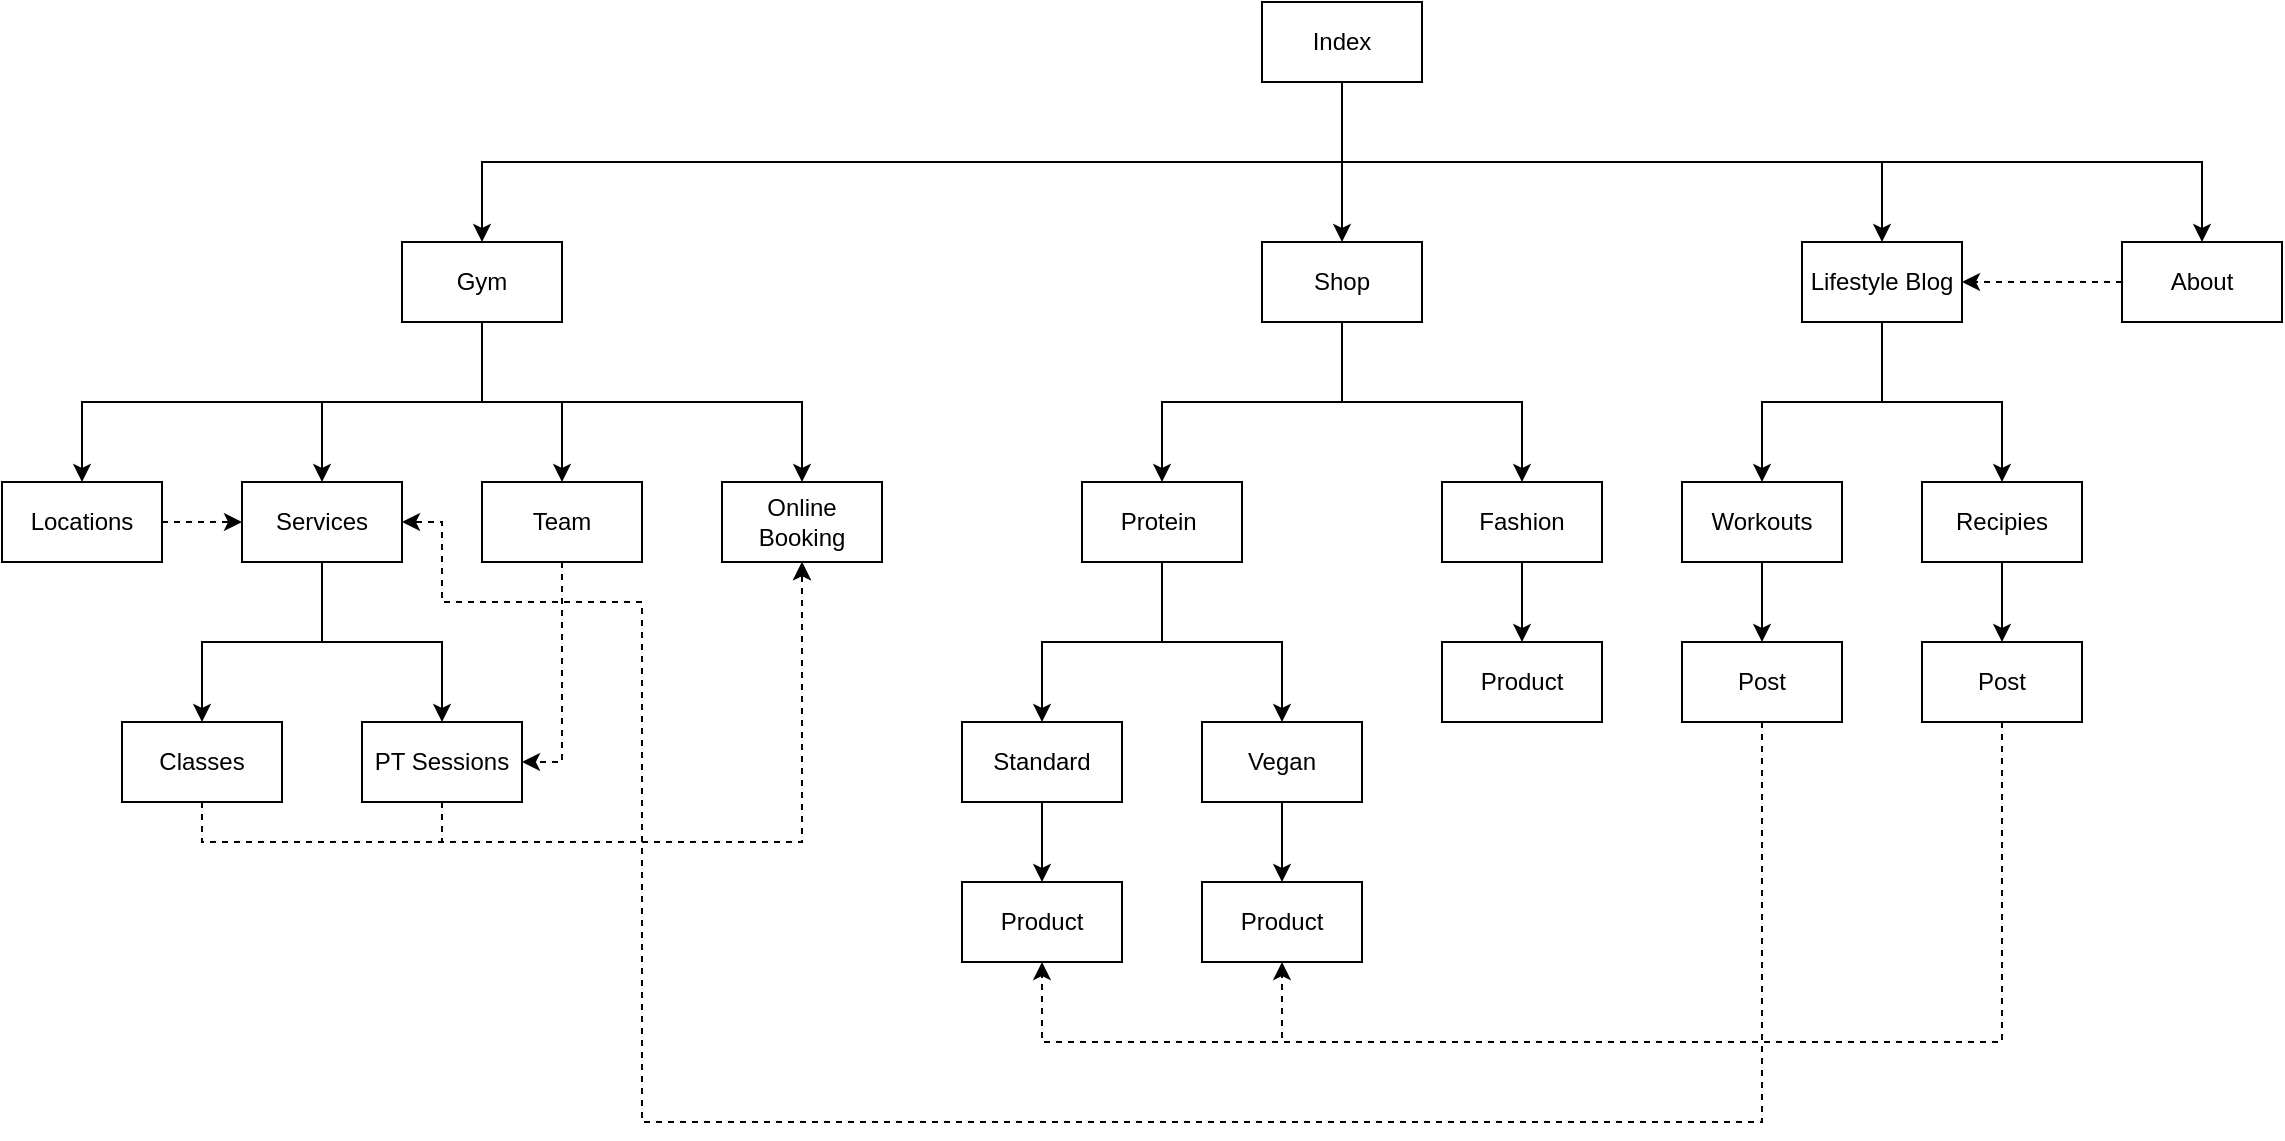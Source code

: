 <mxfile pages="1" version="11.2.8" type="github"><diagram id="qPjepLG-5ixbeGSCgwmR" name="Sitemap"><mxGraphModel dx="1351" dy="717" grid="1" gridSize="10" guides="1" tooltips="1" connect="1" arrows="1" fold="1" page="1" pageScale="1" pageWidth="850" pageHeight="1100" math="0" shadow="0"><root><mxCell id="0"/><mxCell id="1" parent="0"/><mxCell id="W-SL31oWnl3nYV1Yyuux-4" value="" style="edgeStyle=orthogonalEdgeStyle;rounded=0;orthogonalLoop=1;jettySize=auto;html=1;" parent="1" source="W-SL31oWnl3nYV1Yyuux-2" target="W-SL31oWnl3nYV1Yyuux-3" edge="1"><mxGeometry relative="1" as="geometry"><Array as="points"><mxPoint x="670" y="160"/><mxPoint x="240" y="160"/></Array></mxGeometry></mxCell><mxCell id="W-SL31oWnl3nYV1Yyuux-6" value="" style="edgeStyle=orthogonalEdgeStyle;rounded=0;orthogonalLoop=1;jettySize=auto;html=1;" parent="1" source="W-SL31oWnl3nYV1Yyuux-2" target="W-SL31oWnl3nYV1Yyuux-5" edge="1"><mxGeometry relative="1" as="geometry"/></mxCell><mxCell id="W-SL31oWnl3nYV1Yyuux-8" value="" style="edgeStyle=orthogonalEdgeStyle;rounded=0;orthogonalLoop=1;jettySize=auto;html=1;" parent="1" source="W-SL31oWnl3nYV1Yyuux-2" target="W-SL31oWnl3nYV1Yyuux-7" edge="1"><mxGeometry relative="1" as="geometry"><Array as="points"><mxPoint x="670" y="160"/><mxPoint x="940" y="160"/></Array></mxGeometry></mxCell><mxCell id="W-SL31oWnl3nYV1Yyuux-51" value="" style="edgeStyle=orthogonalEdgeStyle;rounded=0;orthogonalLoop=1;jettySize=auto;html=1;" parent="1" source="W-SL31oWnl3nYV1Yyuux-2" target="W-SL31oWnl3nYV1Yyuux-50" edge="1"><mxGeometry relative="1" as="geometry"><Array as="points"><mxPoint x="670" y="160"/><mxPoint x="1100" y="160"/></Array></mxGeometry></mxCell><mxCell id="W-SL31oWnl3nYV1Yyuux-2" value="Index" style="rounded=0;whiteSpace=wrap;html=1;fillColor=none;" parent="1" vertex="1"><mxGeometry x="630" y="80" width="80" height="40" as="geometry"/></mxCell><mxCell id="W-SL31oWnl3nYV1Yyuux-52" style="edgeStyle=orthogonalEdgeStyle;rounded=0;orthogonalLoop=1;jettySize=auto;html=1;exitX=0;exitY=0.5;exitDx=0;exitDy=0;entryX=1;entryY=0.5;entryDx=0;entryDy=0;dashed=1;" parent="1" source="W-SL31oWnl3nYV1Yyuux-50" target="W-SL31oWnl3nYV1Yyuux-7" edge="1"><mxGeometry relative="1" as="geometry"/></mxCell><mxCell id="W-SL31oWnl3nYV1Yyuux-50" value="About" style="rounded=0;whiteSpace=wrap;html=1;fillColor=none;" parent="1" vertex="1"><mxGeometry x="1060" y="200" width="80" height="40" as="geometry"/></mxCell><mxCell id="W-SL31oWnl3nYV1Yyuux-34" value="" style="edgeStyle=orthogonalEdgeStyle;rounded=0;orthogonalLoop=1;jettySize=auto;html=1;" parent="1" source="W-SL31oWnl3nYV1Yyuux-7" target="W-SL31oWnl3nYV1Yyuux-33" edge="1"><mxGeometry relative="1" as="geometry"><Array as="points"><mxPoint x="940" y="280"/><mxPoint x="880" y="280"/></Array></mxGeometry></mxCell><mxCell id="W-SL31oWnl3nYV1Yyuux-36" value="" style="edgeStyle=orthogonalEdgeStyle;rounded=0;orthogonalLoop=1;jettySize=auto;html=1;" parent="1" source="W-SL31oWnl3nYV1Yyuux-7" target="W-SL31oWnl3nYV1Yyuux-35" edge="1"><mxGeometry relative="1" as="geometry"/></mxCell><mxCell id="W-SL31oWnl3nYV1Yyuux-7" value="Lifestyle Blog" style="rounded=0;whiteSpace=wrap;html=1;fillColor=none;" parent="1" vertex="1"><mxGeometry x="900" y="200" width="80" height="40" as="geometry"/></mxCell><mxCell id="W-SL31oWnl3nYV1Yyuux-43" value="" style="edgeStyle=orthogonalEdgeStyle;rounded=0;orthogonalLoop=1;jettySize=auto;html=1;" parent="1" source="W-SL31oWnl3nYV1Yyuux-35" target="W-SL31oWnl3nYV1Yyuux-42" edge="1"><mxGeometry relative="1" as="geometry"/></mxCell><mxCell id="W-SL31oWnl3nYV1Yyuux-35" value="Recipies" style="rounded=0;whiteSpace=wrap;html=1;fillColor=none;" parent="1" vertex="1"><mxGeometry x="960" y="320" width="80" height="40" as="geometry"/></mxCell><mxCell id="VhypufmizqFRfg9XvhRC-16" style="edgeStyle=orthogonalEdgeStyle;rounded=0;orthogonalLoop=1;jettySize=auto;html=1;exitX=0.5;exitY=1;exitDx=0;exitDy=0;entryX=0.5;entryY=1;entryDx=0;entryDy=0;dashed=1;" edge="1" parent="1" source="W-SL31oWnl3nYV1Yyuux-42" target="VhypufmizqFRfg9XvhRC-11"><mxGeometry relative="1" as="geometry"><Array as="points"><mxPoint x="1000" y="600"/><mxPoint x="520" y="600"/></Array></mxGeometry></mxCell><mxCell id="VhypufmizqFRfg9XvhRC-17" style="edgeStyle=orthogonalEdgeStyle;rounded=0;orthogonalLoop=1;jettySize=auto;html=1;exitX=0.5;exitY=1;exitDx=0;exitDy=0;entryX=0.5;entryY=1;entryDx=0;entryDy=0;dashed=1;" edge="1" parent="1" source="W-SL31oWnl3nYV1Yyuux-42" target="VhypufmizqFRfg9XvhRC-9"><mxGeometry relative="1" as="geometry"><Array as="points"><mxPoint x="1000" y="600"/><mxPoint x="640" y="600"/></Array></mxGeometry></mxCell><mxCell id="W-SL31oWnl3nYV1Yyuux-42" value="Post" style="rounded=0;whiteSpace=wrap;html=1;fillColor=none;" parent="1" vertex="1"><mxGeometry x="960" y="400" width="80" height="40" as="geometry"/></mxCell><mxCell id="W-SL31oWnl3nYV1Yyuux-41" value="" style="edgeStyle=orthogonalEdgeStyle;rounded=0;orthogonalLoop=1;jettySize=auto;html=1;" parent="1" source="W-SL31oWnl3nYV1Yyuux-33" target="W-SL31oWnl3nYV1Yyuux-40" edge="1"><mxGeometry relative="1" as="geometry"/></mxCell><mxCell id="W-SL31oWnl3nYV1Yyuux-33" value="Workouts" style="rounded=0;whiteSpace=wrap;html=1;fillColor=none;" parent="1" vertex="1"><mxGeometry x="840" y="320" width="80" height="40" as="geometry"/></mxCell><mxCell id="W-SL31oWnl3nYV1Yyuux-48" style="edgeStyle=orthogonalEdgeStyle;rounded=0;orthogonalLoop=1;jettySize=auto;html=1;exitX=0.5;exitY=1;exitDx=0;exitDy=0;entryX=1;entryY=0.5;entryDx=0;entryDy=0;dashed=1;" parent="1" source="W-SL31oWnl3nYV1Yyuux-40" target="W-SL31oWnl3nYV1Yyuux-11" edge="1"><mxGeometry relative="1" as="geometry"><Array as="points"><mxPoint x="880" y="640"/><mxPoint x="320" y="640"/><mxPoint x="320" y="380"/><mxPoint x="220" y="380"/><mxPoint x="220" y="340"/></Array></mxGeometry></mxCell><mxCell id="W-SL31oWnl3nYV1Yyuux-40" value="Post" style="rounded=0;whiteSpace=wrap;html=1;fillColor=none;" parent="1" vertex="1"><mxGeometry x="840" y="400" width="80" height="40" as="geometry"/></mxCell><mxCell id="W-SL31oWnl3nYV1Yyuux-30" value="" style="edgeStyle=orthogonalEdgeStyle;rounded=0;orthogonalLoop=1;jettySize=auto;html=1;" parent="1" source="W-SL31oWnl3nYV1Yyuux-5" target="W-SL31oWnl3nYV1Yyuux-29" edge="1"><mxGeometry relative="1" as="geometry"><Array as="points"><mxPoint x="670" y="280"/><mxPoint x="580" y="280"/></Array></mxGeometry></mxCell><mxCell id="W-SL31oWnl3nYV1Yyuux-32" value="" style="edgeStyle=orthogonalEdgeStyle;rounded=0;orthogonalLoop=1;jettySize=auto;html=1;" parent="1" source="W-SL31oWnl3nYV1Yyuux-5" target="W-SL31oWnl3nYV1Yyuux-31" edge="1"><mxGeometry relative="1" as="geometry"><Array as="points"><mxPoint x="670" y="280"/><mxPoint x="760" y="280"/></Array></mxGeometry></mxCell><mxCell id="W-SL31oWnl3nYV1Yyuux-5" value="Shop" style="rounded=0;whiteSpace=wrap;html=1;fillColor=none;" parent="1" vertex="1"><mxGeometry x="630" y="200" width="80" height="40" as="geometry"/></mxCell><mxCell id="VhypufmizqFRfg9XvhRC-14" value="" style="edgeStyle=orthogonalEdgeStyle;rounded=0;orthogonalLoop=1;jettySize=auto;html=1;" edge="1" parent="1" source="W-SL31oWnl3nYV1Yyuux-31" target="VhypufmizqFRfg9XvhRC-13"><mxGeometry relative="1" as="geometry"/></mxCell><mxCell id="W-SL31oWnl3nYV1Yyuux-31" value="Fashion" style="rounded=0;whiteSpace=wrap;html=1;fillColor=none;" parent="1" vertex="1"><mxGeometry x="720" y="320" width="80" height="40" as="geometry"/></mxCell><mxCell id="VhypufmizqFRfg9XvhRC-13" value="Product" style="rounded=0;whiteSpace=wrap;html=1;fillColor=none;" vertex="1" parent="1"><mxGeometry x="720" y="400" width="80" height="40" as="geometry"/></mxCell><mxCell id="VhypufmizqFRfg9XvhRC-2" value="" style="edgeStyle=orthogonalEdgeStyle;rounded=0;orthogonalLoop=1;jettySize=auto;html=1;" edge="1" parent="1" source="W-SL31oWnl3nYV1Yyuux-29" target="VhypufmizqFRfg9XvhRC-1"><mxGeometry relative="1" as="geometry"/></mxCell><mxCell id="VhypufmizqFRfg9XvhRC-8" value="" style="edgeStyle=orthogonalEdgeStyle;rounded=0;orthogonalLoop=1;jettySize=auto;html=1;" edge="1" parent="1" source="W-SL31oWnl3nYV1Yyuux-29" target="VhypufmizqFRfg9XvhRC-7"><mxGeometry relative="1" as="geometry"/></mxCell><mxCell id="W-SL31oWnl3nYV1Yyuux-29" value="Protein&amp;nbsp;" style="rounded=0;whiteSpace=wrap;html=1;fillColor=none;" parent="1" vertex="1"><mxGeometry x="540" y="320" width="80" height="40" as="geometry"/></mxCell><mxCell id="VhypufmizqFRfg9XvhRC-10" value="" style="edgeStyle=orthogonalEdgeStyle;rounded=0;orthogonalLoop=1;jettySize=auto;html=1;" edge="1" parent="1" source="VhypufmizqFRfg9XvhRC-7" target="VhypufmizqFRfg9XvhRC-9"><mxGeometry relative="1" as="geometry"/></mxCell><mxCell id="VhypufmizqFRfg9XvhRC-7" value="Vegan" style="rounded=0;whiteSpace=wrap;html=1;fillColor=none;" vertex="1" parent="1"><mxGeometry x="600" y="440" width="80" height="40" as="geometry"/></mxCell><mxCell id="VhypufmizqFRfg9XvhRC-9" value="Product" style="rounded=0;whiteSpace=wrap;html=1;fillColor=none;" vertex="1" parent="1"><mxGeometry x="600" y="520" width="80" height="40" as="geometry"/></mxCell><mxCell id="VhypufmizqFRfg9XvhRC-12" value="" style="edgeStyle=orthogonalEdgeStyle;rounded=0;orthogonalLoop=1;jettySize=auto;html=1;" edge="1" parent="1" source="VhypufmizqFRfg9XvhRC-1" target="VhypufmizqFRfg9XvhRC-11"><mxGeometry relative="1" as="geometry"/></mxCell><mxCell id="VhypufmizqFRfg9XvhRC-1" value="Standard" style="rounded=0;whiteSpace=wrap;html=1;fillColor=none;" vertex="1" parent="1"><mxGeometry x="480" y="440" width="80" height="40" as="geometry"/></mxCell><mxCell id="VhypufmizqFRfg9XvhRC-11" value="Product" style="rounded=0;whiteSpace=wrap;html=1;fillColor=none;" vertex="1" parent="1"><mxGeometry x="480" y="520" width="80" height="40" as="geometry"/></mxCell><mxCell id="W-SL31oWnl3nYV1Yyuux-10" value="" style="edgeStyle=orthogonalEdgeStyle;rounded=0;orthogonalLoop=1;jettySize=auto;html=1;" parent="1" source="W-SL31oWnl3nYV1Yyuux-3" target="W-SL31oWnl3nYV1Yyuux-9" edge="1"><mxGeometry relative="1" as="geometry"><Array as="points"><mxPoint x="240" y="280"/><mxPoint x="40" y="280"/></Array></mxGeometry></mxCell><mxCell id="W-SL31oWnl3nYV1Yyuux-12" value="" style="edgeStyle=orthogonalEdgeStyle;rounded=0;orthogonalLoop=1;jettySize=auto;html=1;" parent="1" source="W-SL31oWnl3nYV1Yyuux-3" target="W-SL31oWnl3nYV1Yyuux-11" edge="1"><mxGeometry relative="1" as="geometry"/></mxCell><mxCell id="W-SL31oWnl3nYV1Yyuux-23" value="" style="edgeStyle=orthogonalEdgeStyle;rounded=0;orthogonalLoop=1;jettySize=auto;html=1;" parent="1" source="W-SL31oWnl3nYV1Yyuux-3" target="W-SL31oWnl3nYV1Yyuux-22" edge="1"><mxGeometry relative="1" as="geometry"><Array as="points"><mxPoint x="240" y="280"/><mxPoint x="280" y="280"/></Array></mxGeometry></mxCell><mxCell id="W-SL31oWnl3nYV1Yyuux-45" value="" style="edgeStyle=orthogonalEdgeStyle;rounded=0;orthogonalLoop=1;jettySize=auto;html=1;" parent="1" source="W-SL31oWnl3nYV1Yyuux-3" target="W-SL31oWnl3nYV1Yyuux-44" edge="1"><mxGeometry relative="1" as="geometry"><Array as="points"><mxPoint x="240" y="280"/><mxPoint x="400" y="280"/></Array></mxGeometry></mxCell><mxCell id="W-SL31oWnl3nYV1Yyuux-3" value="Gym" style="rounded=0;whiteSpace=wrap;html=1;fillColor=none;" parent="1" vertex="1"><mxGeometry x="200" y="200" width="80" height="40" as="geometry"/></mxCell><mxCell id="W-SL31oWnl3nYV1Yyuux-44" value="Online Booking" style="rounded=0;whiteSpace=wrap;html=1;fillColor=none;" parent="1" vertex="1"><mxGeometry x="360" y="320" width="80" height="40" as="geometry"/></mxCell><mxCell id="W-SL31oWnl3nYV1Yyuux-24" style="edgeStyle=orthogonalEdgeStyle;rounded=0;orthogonalLoop=1;jettySize=auto;html=1;exitX=0.5;exitY=1;exitDx=0;exitDy=0;entryX=1;entryY=0.5;entryDx=0;entryDy=0;dashed=1;" parent="1" source="W-SL31oWnl3nYV1Yyuux-22" target="W-SL31oWnl3nYV1Yyuux-16" edge="1"><mxGeometry relative="1" as="geometry"/></mxCell><mxCell id="W-SL31oWnl3nYV1Yyuux-22" value="Team" style="rounded=0;whiteSpace=wrap;html=1;fillColor=none;" parent="1" vertex="1"><mxGeometry x="240" y="320" width="80" height="40" as="geometry"/></mxCell><mxCell id="W-SL31oWnl3nYV1Yyuux-15" value="" style="edgeStyle=orthogonalEdgeStyle;rounded=0;orthogonalLoop=1;jettySize=auto;html=1;" parent="1" source="W-SL31oWnl3nYV1Yyuux-11" target="W-SL31oWnl3nYV1Yyuux-14" edge="1"><mxGeometry relative="1" as="geometry"><Array as="points"><mxPoint x="160" y="400"/><mxPoint x="100" y="400"/></Array></mxGeometry></mxCell><mxCell id="W-SL31oWnl3nYV1Yyuux-17" value="" style="edgeStyle=orthogonalEdgeStyle;rounded=0;orthogonalLoop=1;jettySize=auto;html=1;" parent="1" source="W-SL31oWnl3nYV1Yyuux-11" target="W-SL31oWnl3nYV1Yyuux-16" edge="1"><mxGeometry relative="1" as="geometry"/></mxCell><mxCell id="W-SL31oWnl3nYV1Yyuux-11" value="Services" style="rounded=0;whiteSpace=wrap;html=1;fillColor=none;" parent="1" vertex="1"><mxGeometry x="120" y="320" width="80" height="40" as="geometry"/></mxCell><mxCell id="W-SL31oWnl3nYV1Yyuux-46" style="edgeStyle=orthogonalEdgeStyle;rounded=0;orthogonalLoop=1;jettySize=auto;html=1;exitX=0.5;exitY=1;exitDx=0;exitDy=0;entryX=0.5;entryY=1;entryDx=0;entryDy=0;dashed=1;" parent="1" source="W-SL31oWnl3nYV1Yyuux-16" target="W-SL31oWnl3nYV1Yyuux-44" edge="1"><mxGeometry relative="1" as="geometry"/></mxCell><mxCell id="W-SL31oWnl3nYV1Yyuux-16" value="PT Sessions" style="rounded=0;whiteSpace=wrap;html=1;fillColor=none;" parent="1" vertex="1"><mxGeometry x="180" y="440" width="80" height="40" as="geometry"/></mxCell><mxCell id="W-SL31oWnl3nYV1Yyuux-47" style="edgeStyle=orthogonalEdgeStyle;rounded=0;orthogonalLoop=1;jettySize=auto;html=1;exitX=0.5;exitY=1;exitDx=0;exitDy=0;entryX=0.5;entryY=1;entryDx=0;entryDy=0;dashed=1;" parent="1" source="W-SL31oWnl3nYV1Yyuux-14" target="W-SL31oWnl3nYV1Yyuux-44" edge="1"><mxGeometry relative="1" as="geometry"/></mxCell><mxCell id="W-SL31oWnl3nYV1Yyuux-14" value="Classes" style="rounded=0;whiteSpace=wrap;html=1;fillColor=none;" parent="1" vertex="1"><mxGeometry x="60" y="440" width="80" height="40" as="geometry"/></mxCell><mxCell id="W-SL31oWnl3nYV1Yyuux-28" style="edgeStyle=orthogonalEdgeStyle;rounded=0;orthogonalLoop=1;jettySize=auto;html=1;exitX=1;exitY=0.5;exitDx=0;exitDy=0;entryX=0;entryY=0.5;entryDx=0;entryDy=0;dashed=1;" parent="1" source="W-SL31oWnl3nYV1Yyuux-9" target="W-SL31oWnl3nYV1Yyuux-11" edge="1"><mxGeometry relative="1" as="geometry"/></mxCell><mxCell id="W-SL31oWnl3nYV1Yyuux-9" value="Locations" style="rounded=0;whiteSpace=wrap;html=1;fillColor=none;" parent="1" vertex="1"><mxGeometry y="320" width="80" height="40" as="geometry"/></mxCell></root></mxGraphModel></diagram></mxfile>